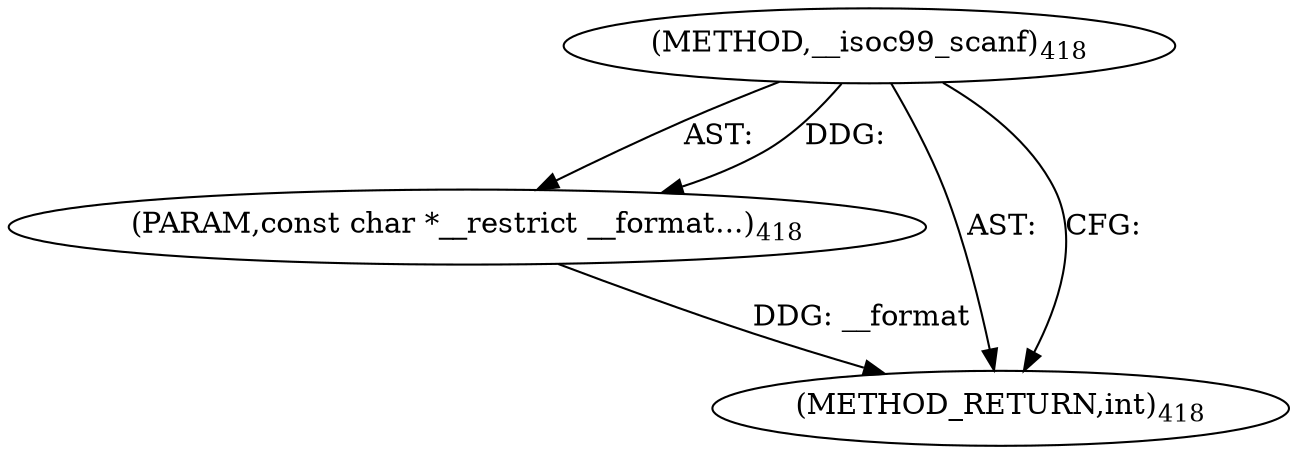 digraph "__isoc99_scanf" {  
"30200" [label = <(METHOD,__isoc99_scanf)<SUB>418</SUB>> ]
"30201" [label = <(PARAM,const char *__restrict __format...)<SUB>418</SUB>> ]
"30202" [label = <(METHOD_RETURN,int)<SUB>418</SUB>> ]
  "30200" -> "30201"  [ label = "AST: "] 
  "30200" -> "30202"  [ label = "AST: "] 
  "30200" -> "30202"  [ label = "CFG: "] 
  "30201" -> "30202"  [ label = "DDG: __format"] 
  "30200" -> "30201"  [ label = "DDG: "] 
}
